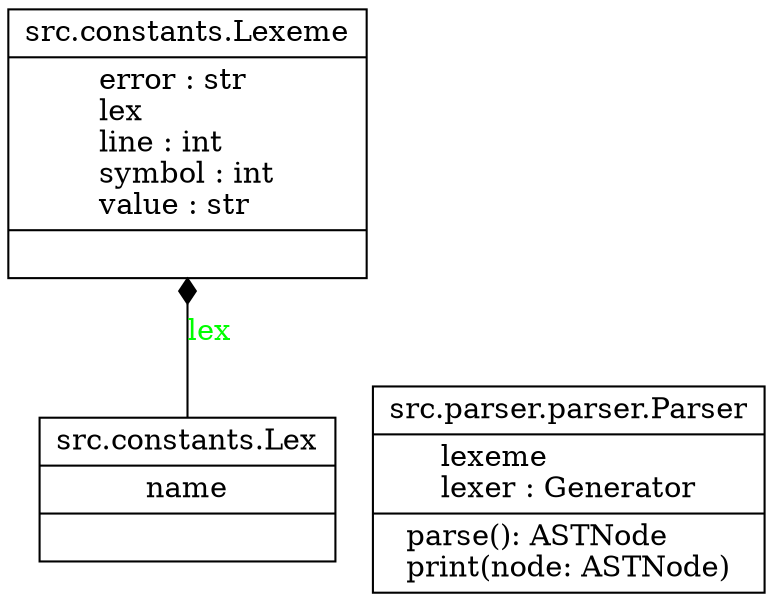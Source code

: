 digraph "src.parser.parser.Parser" {
rankdir=BT
charset="utf-8"
"src.constants.Lex" [color="black", fontcolor="black", label=<{src.constants.Lex|name<br ALIGN="LEFT"/>|}>, shape="record", style="solid"];
"src.constants.Lexeme" [color="black", fontcolor="black", label=<{src.constants.Lexeme|error : str<br ALIGN="LEFT"/>lex<br ALIGN="LEFT"/>line : int<br ALIGN="LEFT"/>symbol : int<br ALIGN="LEFT"/>value : str<br ALIGN="LEFT"/>|}>, shape="record", style="solid"];
"src.parser.parser.Parser" [color="black", fontcolor="black", label=<{src.parser.parser.Parser|lexeme<br ALIGN="LEFT"/>lexer : Generator<br ALIGN="LEFT"/>|parse(): ASTNode<br ALIGN="LEFT"/>print(node: ASTNode)<br ALIGN="LEFT"/>}>, shape="record", style="solid"];
"src.constants.Lex" -> "src.constants.Lexeme" [arrowhead="diamond", arrowtail="none", fontcolor="green", label="lex", style="solid"];
}
